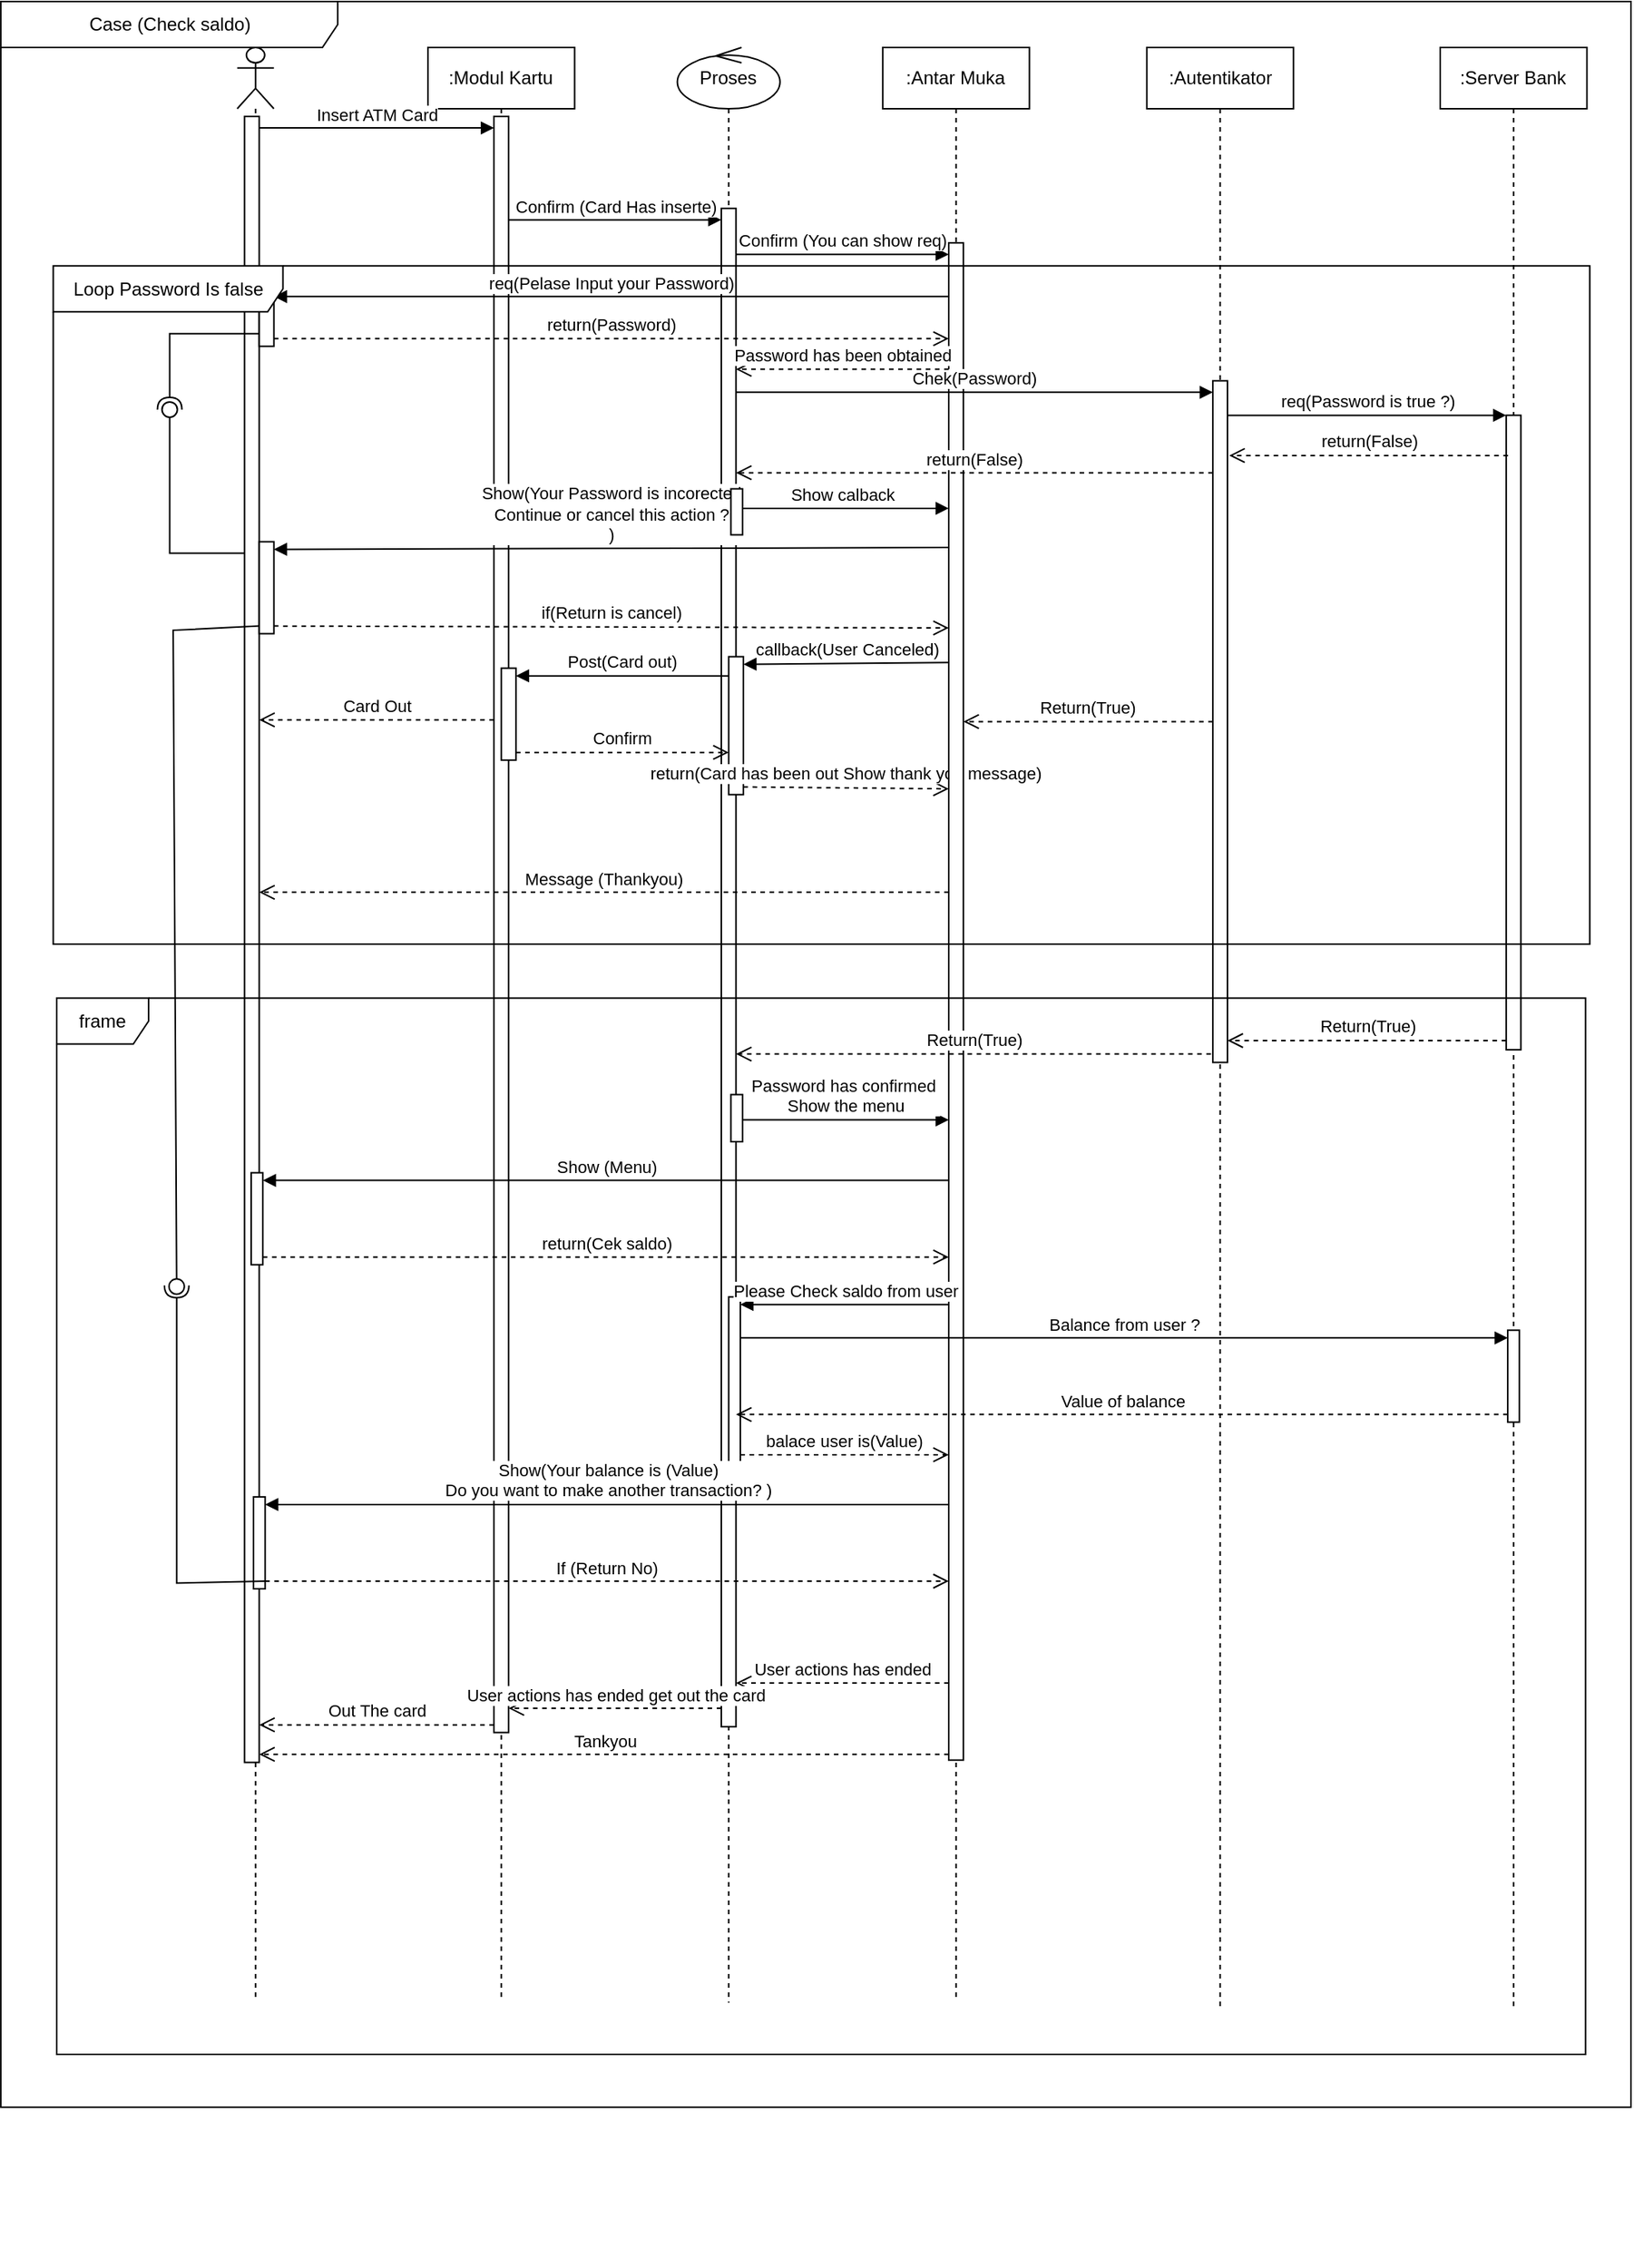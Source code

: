 <mxfile version="23.0.2" type="github">
  <diagram name="Page-1" id="13e1069c-82ec-6db2-03f1-153e76fe0fe0">
    <mxGraphModel dx="2874" dy="1743" grid="0" gridSize="10" guides="1" tooltips="0" connect="1" arrows="1" fold="1" page="0" pageScale="1" pageWidth="1100" pageHeight="850" background="none" math="0" shadow="0">
      <root>
        <mxCell id="0" />
        <mxCell id="1" parent="0" />
        <mxCell id="sxSm5p9P4qWuz1QGsP1s-96" value="" style="group" vertex="1" connectable="0" parent="1">
          <mxGeometry x="-901" y="-765" width="958" height="1375" as="geometry" />
        </mxCell>
        <mxCell id="sxSm5p9P4qWuz1QGsP1s-47" value="" style="shape=umlLifeline;perimeter=lifelinePerimeter;whiteSpace=wrap;html=1;container=1;dropTarget=0;collapsible=0;recursiveResize=0;outlineConnect=0;portConstraint=eastwest;newEdgeStyle={&quot;curved&quot;:0,&quot;rounded&quot;:0};participant=umlActor;" vertex="1" parent="sxSm5p9P4qWuz1QGsP1s-96">
          <mxGeometry x="47.9" y="30.022" width="23.95" height="1275.928" as="geometry" />
        </mxCell>
        <mxCell id="sxSm5p9P4qWuz1QGsP1s-65" value="" style="html=1;points=[[0,0,0,0,5],[0,1,0,0,-5],[1,0,0,0,5],[1,1,0,0,-5]];perimeter=orthogonalPerimeter;outlineConnect=0;targetShapes=umlLifeline;portConstraint=eastwest;newEdgeStyle={&quot;curved&quot;:0,&quot;rounded&quot;:0};" vertex="1" parent="sxSm5p9P4qWuz1QGsP1s-47">
          <mxGeometry x="4.79" y="45.033" width="9.58" height="1074.782" as="geometry" />
        </mxCell>
        <mxCell id="sxSm5p9P4qWuz1QGsP1s-74" value="" style="html=1;points=[[0,0,0,0,5],[0,1,0,0,-5],[1,0,0,0,5],[1,1,0,0,-5]];perimeter=orthogonalPerimeter;outlineConnect=0;targetShapes=umlLifeline;portConstraint=eastwest;newEdgeStyle={&quot;curved&quot;:0,&quot;rounded&quot;:0};" vertex="1" parent="sxSm5p9P4qWuz1QGsP1s-47">
          <mxGeometry x="14.37" y="157.615" width="9.58" height="37.527" as="geometry" />
        </mxCell>
        <mxCell id="sxSm5p9P4qWuz1QGsP1s-129" value="" style="html=1;points=[[0,0,0,0,5],[0,1,0,0,-5],[1,0,0,0,5],[1,1,0,0,-5]];perimeter=orthogonalPerimeter;outlineConnect=0;targetShapes=umlLifeline;portConstraint=eastwest;newEdgeStyle={&quot;curved&quot;:0,&quot;rounded&quot;:0};" vertex="1" parent="sxSm5p9P4qWuz1QGsP1s-47">
          <mxGeometry x="9.124" y="734.784" width="7.603" height="60.044" as="geometry" />
        </mxCell>
        <mxCell id="sxSm5p9P4qWuz1QGsP1s-139" value="" style="html=1;points=[[0,0,0,0,5],[0,1,0,0,-5],[1,0,0,0,5],[1,1,0,0,-5]];perimeter=orthogonalPerimeter;outlineConnect=0;targetShapes=umlLifeline;portConstraint=eastwest;newEdgeStyle={&quot;curved&quot;:0,&quot;rounded&quot;:0};" vertex="1" parent="sxSm5p9P4qWuz1QGsP1s-47">
          <mxGeometry x="10.644" y="946.438" width="7.603" height="60.044" as="geometry" />
        </mxCell>
        <mxCell id="sxSm5p9P4qWuz1QGsP1s-48" value=":Modul Kartu" style="shape=umlLifeline;perimeter=lifelinePerimeter;whiteSpace=wrap;html=1;container=1;dropTarget=0;collapsible=0;recursiveResize=0;outlineConnect=0;portConstraint=eastwest;newEdgeStyle={&quot;curved&quot;:0,&quot;rounded&quot;:0};" vertex="1" parent="sxSm5p9P4qWuz1QGsP1s-96">
          <mxGeometry x="172.44" y="30.022" width="95.8" height="1275.177" as="geometry" />
        </mxCell>
        <mxCell id="sxSm5p9P4qWuz1QGsP1s-62" value="" style="html=1;points=[[0,0,0,0,5],[0,1,0,0,-5],[1,0,0,0,5],[1,1,0,0,-5]];perimeter=orthogonalPerimeter;outlineConnect=0;targetShapes=umlLifeline;portConstraint=eastwest;newEdgeStyle={&quot;curved&quot;:0,&quot;rounded&quot;:0};" vertex="1" parent="sxSm5p9P4qWuz1QGsP1s-48">
          <mxGeometry x="43.11" y="45.033" width="9.58" height="1055.267" as="geometry" />
        </mxCell>
        <mxCell id="sxSm5p9P4qWuz1QGsP1s-50" value="Proses" style="shape=umlLifeline;perimeter=lifelinePerimeter;whiteSpace=wrap;html=1;container=1;dropTarget=0;collapsible=0;recursiveResize=0;outlineConnect=0;portConstraint=eastwest;newEdgeStyle={&quot;curved&quot;:0,&quot;rounded&quot;:0};participant=umlControl;" vertex="1" parent="sxSm5p9P4qWuz1QGsP1s-96">
          <mxGeometry x="335.3" y="30.022" width="67.06" height="1276.678" as="geometry" />
        </mxCell>
        <mxCell id="sxSm5p9P4qWuz1QGsP1s-66" value="" style="html=1;points=[[0,0,0,0,5],[0,1,0,0,-5],[1,0,0,0,5],[1,1,0,0,-5]];perimeter=orthogonalPerimeter;outlineConnect=0;targetShapes=umlLifeline;portConstraint=eastwest;newEdgeStyle={&quot;curved&quot;:0,&quot;rounded&quot;:0};" vertex="1" parent="sxSm5p9P4qWuz1QGsP1s-50">
          <mxGeometry x="28.74" y="105.076" width="9.58" height="991.471" as="geometry" />
        </mxCell>
        <mxCell id="sxSm5p9P4qWuz1QGsP1s-83" value="" style="html=1;points=[[0,0,0,0,5],[0,1,0,0,-5],[1,0,0,0,5],[1,1,0,0,-5]];perimeter=orthogonalPerimeter;outlineConnect=0;targetShapes=umlLifeline;portConstraint=eastwest;newEdgeStyle={&quot;curved&quot;:0,&quot;rounded&quot;:0};" vertex="1" parent="sxSm5p9P4qWuz1QGsP1s-50">
          <mxGeometry x="-273.03" y="322.735" width="9.58" height="60.044" as="geometry" />
        </mxCell>
        <mxCell id="sxSm5p9P4qWuz1QGsP1s-89" value="" style="html=1;points=[[0,0,0,0,5],[0,1,0,0,-5],[1,0,0,0,5],[1,1,0,0,-5]];perimeter=orthogonalPerimeter;outlineConnect=0;targetShapes=umlLifeline;portConstraint=eastwest;newEdgeStyle={&quot;curved&quot;:0,&quot;rounded&quot;:0};" vertex="1" parent="sxSm5p9P4qWuz1QGsP1s-50">
          <mxGeometry x="-114.96" y="405.295" width="9.58" height="60.044" as="geometry" />
        </mxCell>
        <mxCell id="sxSm5p9P4qWuz1QGsP1s-86" value="" style="html=1;points=[[0,0,0,0,5],[0,1,0,0,-5],[1,0,0,0,5],[1,1,0,0,-5]];perimeter=orthogonalPerimeter;outlineConnect=0;targetShapes=umlLifeline;portConstraint=eastwest;newEdgeStyle={&quot;curved&quot;:0,&quot;rounded&quot;:0};" vertex="1" parent="sxSm5p9P4qWuz1QGsP1s-50">
          <mxGeometry x="33.53" y="397.789" width="9.58" height="90.066" as="geometry" />
        </mxCell>
        <mxCell id="sxSm5p9P4qWuz1QGsP1s-84" value="Show(Your Password is incorected&lt;br&gt;Continue or cancel this action ?&lt;br&gt;)" style="html=1;verticalAlign=bottom;endArrow=block;curved=0;rounded=0;entryX=1;entryY=0;entryDx=0;entryDy=5;" edge="1" target="sxSm5p9P4qWuz1QGsP1s-83" parent="sxSm5p9P4qWuz1QGsP1s-50">
          <mxGeometry relative="1" as="geometry">
            <mxPoint x="177.23" y="326.487" as="sourcePoint" />
          </mxGeometry>
        </mxCell>
        <mxCell id="sxSm5p9P4qWuz1QGsP1s-85" value="if(Return is cancel)" style="html=1;verticalAlign=bottom;endArrow=open;dashed=1;endSize=8;curved=0;rounded=0;exitX=1;exitY=1;exitDx=0;exitDy=-5;" edge="1" source="sxSm5p9P4qWuz1QGsP1s-83" parent="sxSm5p9P4qWuz1QGsP1s-50">
          <mxGeometry relative="1" as="geometry">
            <mxPoint x="177.23" y="379.026" as="targetPoint" />
          </mxGeometry>
        </mxCell>
        <mxCell id="sxSm5p9P4qWuz1QGsP1s-87" value="callback(User Canceled)" style="html=1;verticalAlign=bottom;endArrow=block;curved=0;rounded=0;entryX=1;entryY=0;entryDx=0;entryDy=5;" edge="1" target="sxSm5p9P4qWuz1QGsP1s-86" parent="sxSm5p9P4qWuz1QGsP1s-50">
          <mxGeometry relative="1" as="geometry">
            <mxPoint x="177.23" y="401.542" as="sourcePoint" />
          </mxGeometry>
        </mxCell>
        <mxCell id="sxSm5p9P4qWuz1QGsP1s-88" value="return(Card has been out Show thank you message)" style="html=1;verticalAlign=bottom;endArrow=open;dashed=1;endSize=8;curved=0;rounded=0;exitX=1;exitY=1;exitDx=0;exitDy=-5;" edge="1" source="sxSm5p9P4qWuz1QGsP1s-86" parent="sxSm5p9P4qWuz1QGsP1s-50">
          <mxGeometry relative="1" as="geometry">
            <mxPoint x="177.23" y="484.102" as="targetPoint" />
          </mxGeometry>
        </mxCell>
        <mxCell id="sxSm5p9P4qWuz1QGsP1s-90" value="Post(Card out)" style="html=1;verticalAlign=bottom;endArrow=block;curved=0;rounded=0;entryX=1;entryY=0;entryDx=0;entryDy=5;" edge="1" target="sxSm5p9P4qWuz1QGsP1s-89" parent="sxSm5p9P4qWuz1QGsP1s-50" source="sxSm5p9P4qWuz1QGsP1s-86">
          <mxGeometry relative="1" as="geometry">
            <mxPoint x="-38.32" y="409.047" as="sourcePoint" />
          </mxGeometry>
        </mxCell>
        <mxCell id="sxSm5p9P4qWuz1QGsP1s-91" value="Confirm" style="html=1;verticalAlign=bottom;endArrow=open;dashed=1;endSize=8;curved=0;rounded=0;exitX=1;exitY=1;exitDx=0;exitDy=-5;" edge="1" source="sxSm5p9P4qWuz1QGsP1s-89" parent="sxSm5p9P4qWuz1QGsP1s-50" target="sxSm5p9P4qWuz1QGsP1s-86">
          <mxGeometry relative="1" as="geometry">
            <mxPoint x="-38.32" y="461.586" as="targetPoint" />
          </mxGeometry>
        </mxCell>
        <mxCell id="sxSm5p9P4qWuz1QGsP1s-92" value="Card Out" style="html=1;verticalAlign=bottom;endArrow=open;dashed=1;endSize=8;curved=0;rounded=0;exitX=0;exitY=1;exitDx=0;exitDy=-5;exitPerimeter=0;" edge="1" parent="sxSm5p9P4qWuz1QGsP1s-50">
          <mxGeometry relative="1" as="geometry">
            <mxPoint x="-119.75" y="439.069" as="sourcePoint" />
            <mxPoint x="-273.03" y="439.069" as="targetPoint" />
          </mxGeometry>
        </mxCell>
        <mxCell id="sxSm5p9P4qWuz1QGsP1s-93" value="Message (Thankyou)" style="html=1;verticalAlign=bottom;endArrow=open;dashed=1;endSize=8;curved=0;rounded=0;entryX=1;entryY=1;entryDx=0;entryDy=-5;entryPerimeter=0;" edge="1" parent="sxSm5p9P4qWuz1QGsP1s-50">
          <mxGeometry x="0.001" relative="1" as="geometry">
            <mxPoint x="177.23" y="551.651" as="sourcePoint" />
            <mxPoint x="-273.03" y="551.651" as="targetPoint" />
            <mxPoint as="offset" />
          </mxGeometry>
        </mxCell>
        <mxCell id="sxSm5p9P4qWuz1QGsP1s-136" value="" style="html=1;points=[[0,0,0,0,5],[0,1,0,0,-5],[1,0,0,0,5],[1,1,0,0,-5]];perimeter=orthogonalPerimeter;outlineConnect=0;targetShapes=umlLifeline;portConstraint=eastwest;newEdgeStyle={&quot;curved&quot;:0,&quot;rounded&quot;:0};" vertex="1" parent="sxSm5p9P4qWuz1QGsP1s-50">
          <mxGeometry x="33.53" y="815.843" width="7.603" height="108.079" as="geometry" />
        </mxCell>
        <mxCell id="sxSm5p9P4qWuz1QGsP1s-52" value=":Antar Muka" style="shape=umlLifeline;perimeter=lifelinePerimeter;whiteSpace=wrap;html=1;container=1;dropTarget=0;collapsible=0;recursiveResize=0;outlineConnect=0;portConstraint=eastwest;newEdgeStyle={&quot;curved&quot;:0,&quot;rounded&quot;:0};" vertex="1" parent="sxSm5p9P4qWuz1QGsP1s-96">
          <mxGeometry x="469.42" y="30.022" width="95.8" height="1275.177" as="geometry" />
        </mxCell>
        <mxCell id="sxSm5p9P4qWuz1QGsP1s-67" value="" style="html=1;points=[[0,0,0,0,5],[0,1,0,0,-5],[1,0,0,0,5],[1,1,0,0,-5]];perimeter=orthogonalPerimeter;outlineConnect=0;targetShapes=umlLifeline;portConstraint=eastwest;newEdgeStyle={&quot;curved&quot;:0,&quot;rounded&quot;:0};" vertex="1" parent="sxSm5p9P4qWuz1QGsP1s-52">
          <mxGeometry x="43.11" y="127.593" width="9.58" height="990.721" as="geometry" />
        </mxCell>
        <mxCell id="sxSm5p9P4qWuz1QGsP1s-54" value=":Autentikator" style="shape=umlLifeline;perimeter=lifelinePerimeter;whiteSpace=wrap;html=1;container=1;dropTarget=0;collapsible=0;recursiveResize=0;outlineConnect=0;portConstraint=eastwest;newEdgeStyle={&quot;curved&quot;:0,&quot;rounded&quot;:0};" vertex="1" parent="sxSm5p9P4qWuz1QGsP1s-96">
          <mxGeometry x="641.86" y="30.022" width="95.8" height="1279.681" as="geometry" />
        </mxCell>
        <mxCell id="sxSm5p9P4qWuz1QGsP1s-68" value="" style="html=1;points=[[0,0,0,0,5],[0,1,0,0,-5],[1,0,0,0,5],[1,1,0,0,-5]];perimeter=orthogonalPerimeter;outlineConnect=0;targetShapes=umlLifeline;portConstraint=eastwest;newEdgeStyle={&quot;curved&quot;:0,&quot;rounded&quot;:0};" vertex="1" parent="sxSm5p9P4qWuz1QGsP1s-54">
          <mxGeometry x="43.11" y="217.658" width="9.58" height="445.074" as="geometry" />
        </mxCell>
        <mxCell id="sxSm5p9P4qWuz1QGsP1s-56" value=":Server Bank" style="shape=umlLifeline;perimeter=lifelinePerimeter;whiteSpace=wrap;html=1;container=1;dropTarget=0;collapsible=0;recursiveResize=0;outlineConnect=0;portConstraint=eastwest;newEdgeStyle={&quot;curved&quot;:0,&quot;rounded&quot;:0};" vertex="1" parent="sxSm5p9P4qWuz1QGsP1s-96">
          <mxGeometry x="833.46" y="30.022" width="95.8" height="1281.182" as="geometry" />
        </mxCell>
        <mxCell id="sxSm5p9P4qWuz1QGsP1s-69" value="" style="html=1;points=[[0,0,0,0,5],[0,1,0,0,-5],[1,0,0,0,5],[1,1,0,0,-5]];perimeter=orthogonalPerimeter;outlineConnect=0;targetShapes=umlLifeline;portConstraint=eastwest;newEdgeStyle={&quot;curved&quot;:0,&quot;rounded&quot;:0};" vertex="1" parent="sxSm5p9P4qWuz1QGsP1s-56">
          <mxGeometry x="43.11" y="240.175" width="9.58" height="414.301" as="geometry" />
        </mxCell>
        <mxCell id="sxSm5p9P4qWuz1QGsP1s-133" value="" style="html=1;points=[[0,0,0,0,5],[0,1,0,0,-5],[1,0,0,0,5],[1,1,0,0,-5]];perimeter=orthogonalPerimeter;outlineConnect=0;targetShapes=umlLifeline;portConstraint=eastwest;newEdgeStyle={&quot;curved&quot;:0,&quot;rounded&quot;:0};" vertex="1" parent="sxSm5p9P4qWuz1QGsP1s-56">
          <mxGeometry x="44.098" y="837.609" width="7.603" height="60.044" as="geometry" />
        </mxCell>
        <mxCell id="sxSm5p9P4qWuz1QGsP1s-63" value="Insert ATM Card" style="html=1;verticalAlign=bottom;endArrow=block;curved=0;rounded=0;" edge="1" target="sxSm5p9P4qWuz1QGsP1s-62" parent="sxSm5p9P4qWuz1QGsP1s-96" source="sxSm5p9P4qWuz1QGsP1s-65">
          <mxGeometry relative="1" as="geometry">
            <mxPoint x="62.27" y="82.56" as="sourcePoint" />
            <mxPoint x="215.55" y="82.56" as="targetPoint" />
            <Array as="points">
              <mxPoint x="162.86" y="82.56" />
            </Array>
          </mxGeometry>
        </mxCell>
        <mxCell id="sxSm5p9P4qWuz1QGsP1s-71" value="Confirm (Card Has inserte)" style="html=1;verticalAlign=bottom;endArrow=block;curved=0;rounded=0;" edge="1" parent="sxSm5p9P4qWuz1QGsP1s-96">
          <mxGeometry width="80" relative="1" as="geometry">
            <mxPoint x="225.13" y="142.604" as="sourcePoint" />
            <mxPoint x="364.04" y="142.604" as="targetPoint" />
          </mxGeometry>
        </mxCell>
        <mxCell id="sxSm5p9P4qWuz1QGsP1s-72" value="Confirm (You can show req)" style="html=1;verticalAlign=bottom;endArrow=block;curved=0;rounded=0;" edge="1" parent="sxSm5p9P4qWuz1QGsP1s-96">
          <mxGeometry width="80" relative="1" as="geometry">
            <mxPoint x="373.62" y="165.12" as="sourcePoint" />
            <mxPoint x="512.53" y="165.12" as="targetPoint" />
          </mxGeometry>
        </mxCell>
        <mxCell id="sxSm5p9P4qWuz1QGsP1s-75" value="req(Pelase Input your Password)" style="html=1;verticalAlign=bottom;endArrow=block;curved=0;rounded=0;entryX=1;entryY=0;entryDx=0;entryDy=5;" edge="1" target="sxSm5p9P4qWuz1QGsP1s-74" parent="sxSm5p9P4qWuz1QGsP1s-96" source="sxSm5p9P4qWuz1QGsP1s-67">
          <mxGeometry relative="1" as="geometry">
            <mxPoint x="138.91" y="153.862" as="sourcePoint" />
          </mxGeometry>
        </mxCell>
        <mxCell id="sxSm5p9P4qWuz1QGsP1s-76" value="return(Password)" style="html=1;verticalAlign=bottom;endArrow=open;dashed=1;endSize=8;curved=0;rounded=0;exitX=1;exitY=1;exitDx=0;exitDy=-5;" edge="1" source="sxSm5p9P4qWuz1QGsP1s-74" parent="sxSm5p9P4qWuz1QGsP1s-96" target="sxSm5p9P4qWuz1QGsP1s-67">
          <mxGeometry relative="1" as="geometry">
            <mxPoint x="138.91" y="206.4" as="targetPoint" />
          </mxGeometry>
        </mxCell>
        <mxCell id="sxSm5p9P4qWuz1QGsP1s-77" value="Chek(Password)" style="html=1;verticalAlign=bottom;endArrow=block;curved=0;rounded=0;" edge="1" parent="sxSm5p9P4qWuz1QGsP1s-96" source="sxSm5p9P4qWuz1QGsP1s-66" target="sxSm5p9P4qWuz1QGsP1s-68">
          <mxGeometry width="80" relative="1" as="geometry">
            <mxPoint x="440.68" y="225.164" as="sourcePoint" />
            <mxPoint x="517.32" y="225.164" as="targetPoint" />
            <Array as="points">
              <mxPoint x="565.22" y="255.186" />
            </Array>
          </mxGeometry>
        </mxCell>
        <mxCell id="sxSm5p9P4qWuz1QGsP1s-78" value="req(Password is true ?)" style="html=1;verticalAlign=bottom;endArrow=block;curved=0;rounded=0;" edge="1" parent="sxSm5p9P4qWuz1QGsP1s-96" target="sxSm5p9P4qWuz1QGsP1s-69">
          <mxGeometry width="80" relative="1" as="geometry">
            <mxPoint x="694.55" y="270.197" as="sourcePoint" />
            <mxPoint x="876.57" y="270.197" as="targetPoint" />
          </mxGeometry>
        </mxCell>
        <mxCell id="sxSm5p9P4qWuz1QGsP1s-79" value="return(False)" style="html=1;verticalAlign=bottom;endArrow=open;dashed=1;endSize=8;curved=0;rounded=0;" edge="1" parent="sxSm5p9P4qWuz1QGsP1s-96">
          <mxGeometry relative="1" as="geometry">
            <mxPoint x="877.71" y="296.466" as="sourcePoint" />
            <mxPoint x="695.69" y="296.466" as="targetPoint" />
            <Array as="points">
              <mxPoint x="834.6" y="296.466" />
            </Array>
          </mxGeometry>
        </mxCell>
        <mxCell id="sxSm5p9P4qWuz1QGsP1s-80" value="return(False)" style="html=1;verticalAlign=bottom;endArrow=open;dashed=1;endSize=8;curved=0;rounded=0;" edge="1" parent="sxSm5p9P4qWuz1QGsP1s-96" source="sxSm5p9P4qWuz1QGsP1s-68" target="sxSm5p9P4qWuz1QGsP1s-66">
          <mxGeometry relative="1" as="geometry">
            <mxPoint x="661.02" y="333.993" as="sourcePoint" />
            <mxPoint x="380.159" y="307.724" as="targetPoint" />
            <Array as="points">
              <mxPoint x="608.254" y="307.724" />
            </Array>
          </mxGeometry>
        </mxCell>
        <mxCell id="sxSm5p9P4qWuz1QGsP1s-95" value="Case (Check saldo)" style="shape=umlFrame;whiteSpace=wrap;html=1;pointerEvents=0;width=220;height=30;" vertex="1" parent="sxSm5p9P4qWuz1QGsP1s-96">
          <mxGeometry x="-106.444" width="1064.444" height="1375" as="geometry" />
        </mxCell>
        <mxCell id="sxSm5p9P4qWuz1QGsP1s-97" value="Loop Password Is false" style="shape=umlFrame;whiteSpace=wrap;html=1;pointerEvents=0;width=150;height=30;" vertex="1" parent="sxSm5p9P4qWuz1QGsP1s-96">
          <mxGeometry x="-72.23" y="172.626" width="1003.368" height="442.822" as="geometry" />
        </mxCell>
        <mxCell id="sxSm5p9P4qWuz1QGsP1s-103" value="Show calback" style="html=1;verticalAlign=bottom;endArrow=block;curved=0;rounded=0;" edge="1" parent="sxSm5p9P4qWuz1QGsP1s-96">
          <mxGeometry width="80" relative="1" as="geometry">
            <mxPoint x="373.62" y="330.991" as="sourcePoint" />
            <mxPoint x="512.53" y="330.991" as="targetPoint" />
          </mxGeometry>
        </mxCell>
        <mxCell id="sxSm5p9P4qWuz1QGsP1s-108" value="Password has been obtained" style="html=1;verticalAlign=bottom;endArrow=open;dashed=1;endSize=8;curved=0;rounded=0;" edge="1" parent="sxSm5p9P4qWuz1QGsP1s-96">
          <mxGeometry relative="1" as="geometry">
            <mxPoint x="512.53" y="240.175" as="sourcePoint" />
            <mxPoint x="373.62" y="240.175" as="targetPoint" />
          </mxGeometry>
        </mxCell>
        <mxCell id="sxSm5p9P4qWuz1QGsP1s-119" value="" style="rounded=0;orthogonalLoop=1;jettySize=auto;html=1;endArrow=halfCircle;endFill=0;endSize=6;strokeWidth=1;sketch=0;" edge="1" parent="sxSm5p9P4qWuz1QGsP1s-96" source="sxSm5p9P4qWuz1QGsP1s-74">
          <mxGeometry relative="1" as="geometry">
            <mxPoint x="65.311" y="216.908" as="sourcePoint" />
            <mxPoint x="3.802" y="266.444" as="targetPoint" />
            <Array as="points">
              <mxPoint x="3.802" y="216.908" />
            </Array>
          </mxGeometry>
        </mxCell>
        <mxCell id="sxSm5p9P4qWuz1QGsP1s-120" value="" style="rounded=0;orthogonalLoop=1;jettySize=auto;html=1;endArrow=oval;endFill=0;sketch=0;sourcePerimeterSpacing=0;targetPerimeterSpacing=0;endSize=10;" edge="1" parent="sxSm5p9P4qWuz1QGsP1s-96" source="sxSm5p9P4qWuz1QGsP1s-65">
          <mxGeometry relative="1" as="geometry">
            <mxPoint x="137.617" y="322.502" as="sourcePoint" />
            <mxPoint x="3.802" y="266.444" as="targetPoint" />
            <Array as="points">
              <mxPoint x="3.802" y="360.262" />
            </Array>
          </mxGeometry>
        </mxCell>
        <mxCell id="sxSm5p9P4qWuz1QGsP1s-121" value="" style="ellipse;whiteSpace=wrap;html=1;align=center;aspect=fixed;fillColor=none;strokeColor=none;resizable=0;perimeter=centerPerimeter;rotatable=0;allowArrows=0;points=[];outlineConnect=1;" vertex="1" parent="sxSm5p9P4qWuz1QGsP1s-96">
          <mxGeometry x="196.162" y="249.932" width="10" height="10" as="geometry" />
        </mxCell>
        <mxCell id="sxSm5p9P4qWuz1QGsP1s-122" value="frame" style="shape=umlFrame;whiteSpace=wrap;html=1;pointerEvents=0;" vertex="1" parent="sxSm5p9P4qWuz1QGsP1s-96">
          <mxGeometry x="-69.949" y="650.723" width="998.297" height="689.752" as="geometry" />
        </mxCell>
        <mxCell id="sxSm5p9P4qWuz1QGsP1s-124" value="Return(True)" style="html=1;verticalAlign=bottom;endArrow=open;dashed=1;endSize=8;curved=0;rounded=0;" edge="1" parent="sxSm5p9P4qWuz1QGsP1s-96">
          <mxGeometry relative="1" as="geometry">
            <mxPoint x="876.57" y="678.493" as="sourcePoint" />
            <mxPoint x="694.55" y="678.493" as="targetPoint" />
          </mxGeometry>
        </mxCell>
        <mxCell id="sxSm5p9P4qWuz1QGsP1s-126" value="Return(True)" style="html=1;verticalAlign=bottom;endArrow=open;dashed=1;endSize=8;curved=0;rounded=0;" edge="1" parent="sxSm5p9P4qWuz1QGsP1s-96" source="sxSm5p9P4qWuz1QGsP1s-68" target="sxSm5p9P4qWuz1QGsP1s-67">
          <mxGeometry relative="1" as="geometry">
            <mxPoint x="884.173" y="685.999" as="sourcePoint" />
            <mxPoint x="591.527" y="731.782" as="targetPoint" />
          </mxGeometry>
        </mxCell>
        <mxCell id="sxSm5p9P4qWuz1QGsP1s-127" value="Return(True)" style="html=1;verticalAlign=bottom;endArrow=open;dashed=1;endSize=8;curved=0;rounded=0;" edge="1" parent="sxSm5p9P4qWuz1QGsP1s-96" target="sxSm5p9P4qWuz1QGsP1s-66">
          <mxGeometry relative="1" as="geometry">
            <mxPoint x="683.753" y="687.275" as="sourcePoint" />
            <mxPoint x="521.046" y="687.275" as="targetPoint" />
          </mxGeometry>
        </mxCell>
        <mxCell id="sxSm5p9P4qWuz1QGsP1s-128" value="Password has confirmed&amp;nbsp;&lt;br&gt;Show the menu" style="html=1;verticalAlign=bottom;endArrow=block;curved=0;rounded=0;" edge="1" parent="sxSm5p9P4qWuz1QGsP1s-96" source="sxSm5p9P4qWuz1QGsP1s-142">
          <mxGeometry width="80" relative="1" as="geometry">
            <mxPoint x="373.62" y="730.281" as="sourcePoint" />
            <mxPoint x="512.53" y="730.281" as="targetPoint" />
          </mxGeometry>
        </mxCell>
        <mxCell id="sxSm5p9P4qWuz1QGsP1s-130" value="Show (Menu)" style="html=1;verticalAlign=bottom;endArrow=block;curved=0;rounded=0;entryX=1;entryY=0;entryDx=0;entryDy=5;" edge="1" target="sxSm5p9P4qWuz1QGsP1s-129" parent="sxSm5p9P4qWuz1QGsP1s-96" source="sxSm5p9P4qWuz1QGsP1s-67">
          <mxGeometry relative="1" as="geometry">
            <mxPoint x="117.849" y="768.559" as="sourcePoint" />
          </mxGeometry>
        </mxCell>
        <mxCell id="sxSm5p9P4qWuz1QGsP1s-131" value="return(Cek saldo)" style="html=1;verticalAlign=bottom;endArrow=open;dashed=1;endSize=8;curved=0;rounded=0;exitX=1;exitY=1;exitDx=0;exitDy=-5;" edge="1" source="sxSm5p9P4qWuz1QGsP1s-129" parent="sxSm5p9P4qWuz1QGsP1s-96" target="sxSm5p9P4qWuz1QGsP1s-67">
          <mxGeometry relative="1" as="geometry">
            <mxPoint x="117.849" y="821.097" as="targetPoint" />
          </mxGeometry>
        </mxCell>
        <mxCell id="sxSm5p9P4qWuz1QGsP1s-134" value="Balance from user ?" style="html=1;verticalAlign=bottom;endArrow=block;curved=0;rounded=0;entryX=0;entryY=0;entryDx=0;entryDy=5;" edge="1" target="sxSm5p9P4qWuz1QGsP1s-133" parent="sxSm5p9P4qWuz1QGsP1s-96" source="sxSm5p9P4qWuz1QGsP1s-136">
          <mxGeometry relative="1" as="geometry">
            <mxPoint x="631.824" y="876.638" as="sourcePoint" />
          </mxGeometry>
        </mxCell>
        <mxCell id="sxSm5p9P4qWuz1QGsP1s-135" value="Value of balance" style="html=1;verticalAlign=bottom;endArrow=open;dashed=1;endSize=8;curved=0;rounded=0;exitX=0;exitY=1;exitDx=0;exitDy=-5;" edge="1" source="sxSm5p9P4qWuz1QGsP1s-133" parent="sxSm5p9P4qWuz1QGsP1s-96" target="sxSm5p9P4qWuz1QGsP1s-66">
          <mxGeometry relative="1" as="geometry">
            <mxPoint x="631.824" y="929.176" as="targetPoint" />
          </mxGeometry>
        </mxCell>
        <mxCell id="sxSm5p9P4qWuz1QGsP1s-137" value="Please Check saldo from user" style="html=1;verticalAlign=bottom;endArrow=block;curved=0;rounded=0;entryX=1;entryY=0;entryDx=0;entryDy=5;" edge="1" target="sxSm5p9P4qWuz1QGsP1s-136" parent="sxSm5p9P4qWuz1QGsP1s-96" source="sxSm5p9P4qWuz1QGsP1s-67">
          <mxGeometry relative="1" as="geometry">
            <mxPoint x="429.655" y="849.618" as="sourcePoint" />
          </mxGeometry>
        </mxCell>
        <mxCell id="sxSm5p9P4qWuz1QGsP1s-138" value="balace user is(Value)" style="html=1;verticalAlign=bottom;endArrow=open;dashed=1;endSize=8;curved=0;rounded=0;exitX=1;exitY=1;exitDx=0;exitDy=-5;" edge="1" source="sxSm5p9P4qWuz1QGsP1s-136" parent="sxSm5p9P4qWuz1QGsP1s-96" target="sxSm5p9P4qWuz1QGsP1s-67">
          <mxGeometry relative="1" as="geometry">
            <mxPoint x="429.655" y="902.156" as="targetPoint" />
          </mxGeometry>
        </mxCell>
        <mxCell id="sxSm5p9P4qWuz1QGsP1s-140" value="Show(Your balance is (Value)&lt;br&gt;Do you want to make another transaction? )" style="html=1;verticalAlign=bottom;endArrow=block;curved=0;rounded=0;entryX=1;entryY=0;entryDx=0;entryDy=5;" edge="1" target="sxSm5p9P4qWuz1QGsP1s-139" parent="sxSm5p9P4qWuz1QGsP1s-96" source="sxSm5p9P4qWuz1QGsP1s-67">
          <mxGeometry relative="1" as="geometry">
            <mxPoint x="117.849" y="1013.987" as="sourcePoint" />
          </mxGeometry>
        </mxCell>
        <mxCell id="sxSm5p9P4qWuz1QGsP1s-141" value="If (Return No)" style="html=1;verticalAlign=bottom;endArrow=open;dashed=1;endSize=8;curved=0;rounded=0;exitX=1;exitY=1;exitDx=0;exitDy=-5;" edge="1" source="sxSm5p9P4qWuz1QGsP1s-139" parent="sxSm5p9P4qWuz1QGsP1s-96" target="sxSm5p9P4qWuz1QGsP1s-67">
          <mxGeometry relative="1" as="geometry">
            <mxPoint x="117.849" y="1066.526" as="targetPoint" />
          </mxGeometry>
        </mxCell>
        <mxCell id="sxSm5p9P4qWuz1QGsP1s-142" value="" style="html=1;points=[[0,0,0,0,5],[0,1,0,0,-5],[1,0,0,0,5],[1,1,0,0,-5]];perimeter=orthogonalPerimeter;outlineConnect=0;targetShapes=umlLifeline;portConstraint=eastwest;newEdgeStyle={&quot;curved&quot;:0,&quot;rounded&quot;:0};" vertex="1" parent="sxSm5p9P4qWuz1QGsP1s-96">
          <mxGeometry x="370.275" y="713.769" width="7.603" height="30.772" as="geometry" />
        </mxCell>
        <mxCell id="sxSm5p9P4qWuz1QGsP1s-143" value="" style="html=1;points=[[0,0,0,0,5],[0,1,0,0,-5],[1,0,0,0,5],[1,1,0,0,-5]];perimeter=orthogonalPerimeter;outlineConnect=0;targetShapes=umlLifeline;portConstraint=eastwest;newEdgeStyle={&quot;curved&quot;:0,&quot;rounded&quot;:0};" vertex="1" parent="sxSm5p9P4qWuz1QGsP1s-96">
          <mxGeometry x="370.275" y="318.231" width="7.603" height="30.022" as="geometry" />
        </mxCell>
        <mxCell id="sxSm5p9P4qWuz1QGsP1s-147" value="User actions has ended" style="html=1;verticalAlign=bottom;endArrow=open;dashed=1;endSize=8;curved=0;rounded=0;" edge="1" parent="sxSm5p9P4qWuz1QGsP1s-96">
          <mxGeometry relative="1" as="geometry">
            <mxPoint x="512.53" y="1098.049" as="sourcePoint" />
            <mxPoint x="373.62" y="1098.049" as="targetPoint" />
          </mxGeometry>
        </mxCell>
        <mxCell id="sxSm5p9P4qWuz1QGsP1s-148" value="Tankyou" style="html=1;verticalAlign=bottom;endArrow=open;dashed=1;endSize=8;curved=0;rounded=0;" edge="1" parent="sxSm5p9P4qWuz1QGsP1s-96">
          <mxGeometry relative="1" as="geometry">
            <mxPoint x="512.53" y="1144.582" as="sourcePoint" />
            <mxPoint x="62.27" y="1144.582" as="targetPoint" />
          </mxGeometry>
        </mxCell>
        <mxCell id="sxSm5p9P4qWuz1QGsP1s-149" value="User actions has ended get out the card" style="html=1;verticalAlign=bottom;endArrow=open;dashed=1;endSize=8;curved=0;rounded=0;" edge="1" parent="sxSm5p9P4qWuz1QGsP1s-96">
          <mxGeometry relative="1" as="geometry">
            <mxPoint x="364.04" y="1114.561" as="sourcePoint" />
            <mxPoint x="225.13" y="1114.561" as="targetPoint" />
          </mxGeometry>
        </mxCell>
        <mxCell id="sxSm5p9P4qWuz1QGsP1s-150" value="Out The card" style="html=1;verticalAlign=bottom;endArrow=open;dashed=1;endSize=8;curved=0;rounded=0;exitX=0;exitY=1;exitDx=0;exitDy=-5;exitPerimeter=0;" edge="1" parent="sxSm5p9P4qWuz1QGsP1s-96" source="sxSm5p9P4qWuz1QGsP1s-62" target="sxSm5p9P4qWuz1QGsP1s-65">
          <mxGeometry relative="1" as="geometry">
            <mxPoint x="284.359" y="1089.042" as="sourcePoint" />
            <mxPoint x="223.533" y="1089.042" as="targetPoint" />
          </mxGeometry>
        </mxCell>
        <mxCell id="sxSm5p9P4qWuz1QGsP1s-151" value="" style="rounded=0;orthogonalLoop=1;jettySize=auto;html=1;endArrow=halfCircle;endFill=0;endSize=6;strokeWidth=1;sketch=0;exitX=1;exitY=1;exitDx=0;exitDy=-5;exitPerimeter=0;" edge="1" parent="sxSm5p9P4qWuz1QGsP1s-96" source="sxSm5p9P4qWuz1QGsP1s-139">
          <mxGeometry relative="1" as="geometry">
            <mxPoint x="167.27" y="780.568" as="sourcePoint" />
            <mxPoint x="8.363" y="838.36" as="targetPoint" />
            <Array as="points">
              <mxPoint x="8.363" y="1032.751" />
            </Array>
          </mxGeometry>
        </mxCell>
        <mxCell id="sxSm5p9P4qWuz1QGsP1s-152" value="" style="rounded=0;orthogonalLoop=1;jettySize=auto;html=1;endArrow=oval;endFill=0;sketch=0;sourcePerimeterSpacing=0;targetPerimeterSpacing=0;endSize=10;exitX=0;exitY=1;exitDx=0;exitDy=-5;exitPerimeter=0;" edge="1" parent="sxSm5p9P4qWuz1QGsP1s-96" source="sxSm5p9P4qWuz1QGsP1s-83">
          <mxGeometry relative="1" as="geometry">
            <mxPoint x="61.51" y="413.551" as="sourcePoint" />
            <mxPoint x="8.363" y="839.11" as="targetPoint" />
            <Array as="points">
              <mxPoint x="6.083" y="410.549" />
            </Array>
          </mxGeometry>
        </mxCell>
        <mxCell id="sxSm5p9P4qWuz1QGsP1s-153" value="" style="ellipse;whiteSpace=wrap;html=1;align=center;aspect=fixed;fillColor=none;strokeColor=none;resizable=0;perimeter=centerPerimeter;rotatable=0;allowArrows=0;points=[];outlineConnect=1;" vertex="1" parent="1">
          <mxGeometry x="-510" y="704" width="10" height="10" as="geometry" />
        </mxCell>
      </root>
    </mxGraphModel>
  </diagram>
</mxfile>

